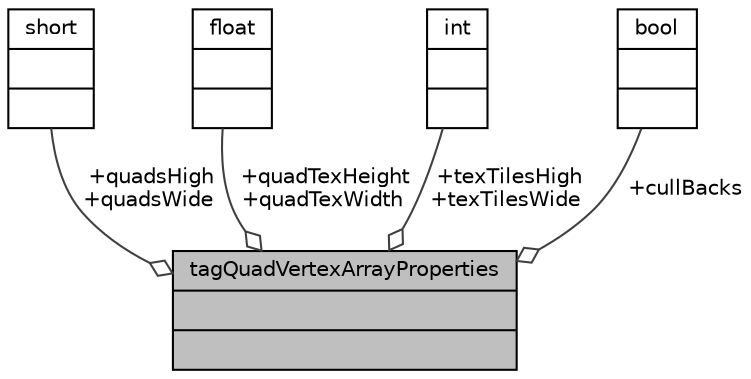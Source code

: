 digraph "tagQuadVertexArrayProperties"
{
 // LATEX_PDF_SIZE
  edge [fontname="Helvetica",fontsize="10",labelfontname="Helvetica",labelfontsize="10"];
  node [fontname="Helvetica",fontsize="10",shape=record];
  Node1 [label="{tagQuadVertexArrayProperties\n||}",height=0.2,width=0.4,color="black", fillcolor="grey75", style="filled", fontcolor="black",tooltip="Defines a set of properties used to allocate a vertex array for accessing quad data...."];
  Node2 -> Node1 [color="grey25",fontsize="10",style="solid",label=" +quadsHigh\n+quadsWide" ,arrowhead="odiamond",fontname="Helvetica"];
  Node2 [label="{short\n||}",height=0.2,width=0.4,color="black", fillcolor="white", style="filled",tooltip=" "];
  Node3 -> Node1 [color="grey25",fontsize="10",style="solid",label=" +quadTexHeight\n+quadTexWidth" ,arrowhead="odiamond",fontname="Helvetica"];
  Node3 [label="{float\n||}",height=0.2,width=0.4,color="black", fillcolor="white", style="filled",tooltip=" "];
  Node4 -> Node1 [color="grey25",fontsize="10",style="solid",label=" +texTilesHigh\n+texTilesWide" ,arrowhead="odiamond",fontname="Helvetica"];
  Node4 [label="{int\n||}",height=0.2,width=0.4,color="black", fillcolor="white", style="filled",tooltip=" "];
  Node5 -> Node1 [color="grey25",fontsize="10",style="solid",label=" +cullBacks" ,arrowhead="odiamond",fontname="Helvetica"];
  Node5 [label="{bool\n||}",height=0.2,width=0.4,color="black", fillcolor="white", style="filled",tooltip=" "];
}
